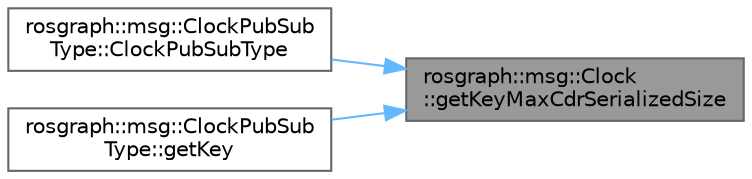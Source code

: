 digraph "rosgraph::msg::Clock::getKeyMaxCdrSerializedSize"
{
 // INTERACTIVE_SVG=YES
 // LATEX_PDF_SIZE
  bgcolor="transparent";
  edge [fontname=Helvetica,fontsize=10,labelfontname=Helvetica,labelfontsize=10];
  node [fontname=Helvetica,fontsize=10,shape=box,height=0.2,width=0.4];
  rankdir="RL";
  Node1 [id="Node000001",label="rosgraph::msg::Clock\l::getKeyMaxCdrSerializedSize",height=0.2,width=0.4,color="gray40", fillcolor="grey60", style="filled", fontcolor="black",tooltip="This function returns the maximum serialized size of the Key of an object depending on the buffer ali..."];
  Node1 -> Node2 [id="edge1_Node000001_Node000002",dir="back",color="steelblue1",style="solid",tooltip=" "];
  Node2 [id="Node000002",label="rosgraph::msg::ClockPubSub\lType::ClockPubSubType",height=0.2,width=0.4,color="grey40", fillcolor="white", style="filled",URL="$d4/df0/classrosgraph_1_1msg_1_1ClockPubSubType.html#a0b50a765acb2daf09d7a28dbb6859c08",tooltip=" "];
  Node1 -> Node3 [id="edge2_Node000001_Node000003",dir="back",color="steelblue1",style="solid",tooltip=" "];
  Node3 [id="Node000003",label="rosgraph::msg::ClockPubSub\lType::getKey",height=0.2,width=0.4,color="grey40", fillcolor="white", style="filled",URL="$d4/df0/classrosgraph_1_1msg_1_1ClockPubSubType.html#a4829e154be77e74e66f00a9e3e697864",tooltip=" "];
}
